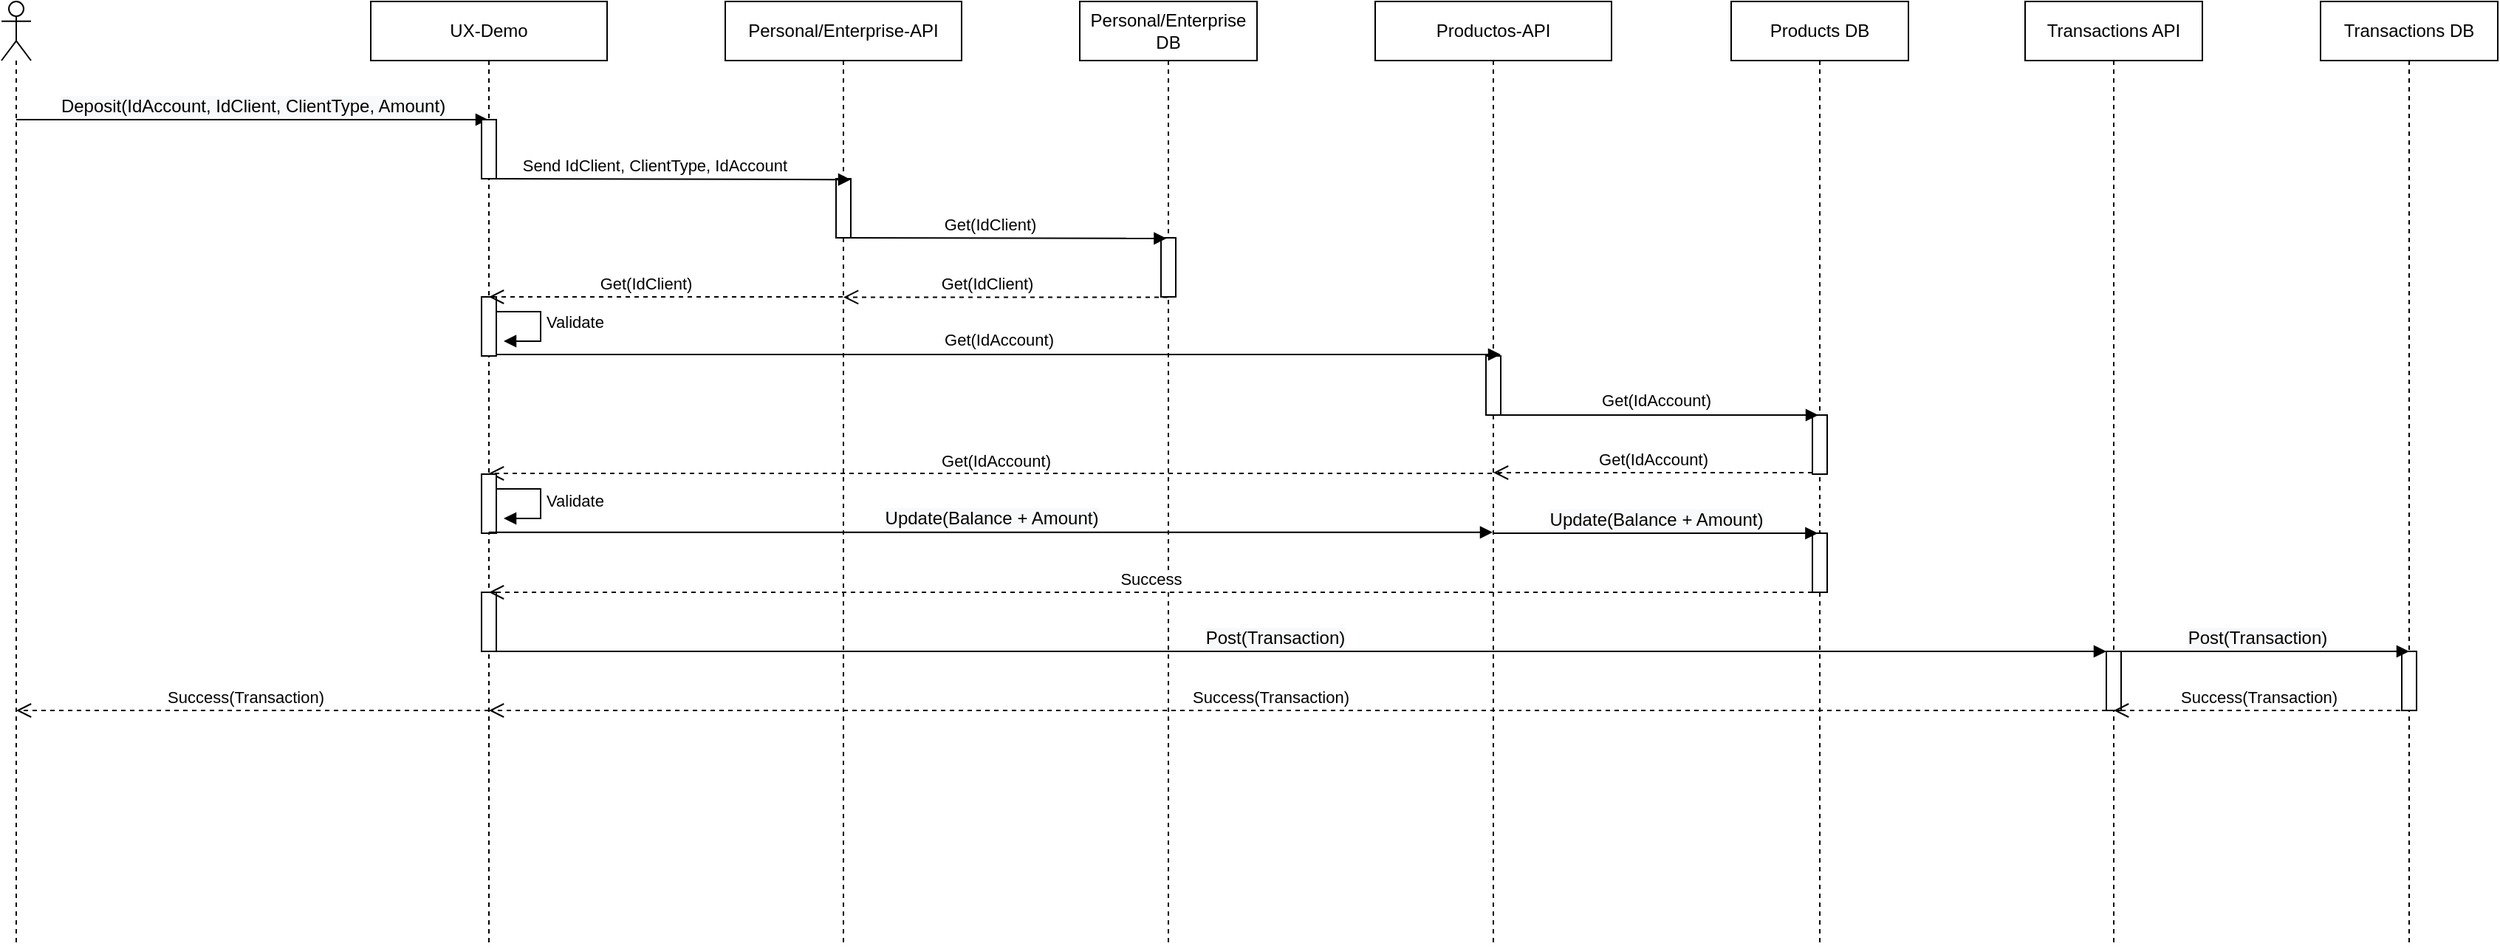 <mxfile version="17.4.6" type="device" pages="4"><diagram id="jADV48lcS5AtwFZ64Nif" name="Deposit/Withdraw"><mxGraphModel dx="1422" dy="1931" grid="1" gridSize="10" guides="1" tooltips="1" connect="1" arrows="1" fold="1" page="1" pageScale="1" pageWidth="827" pageHeight="1169" math="0" shadow="0"><root><mxCell id="0"/><mxCell id="1" parent="0"/><mxCell id="IIU8_re0UQuKT7ylKAtJ-34" value="" style="shape=umlLifeline;participant=umlActor;perimeter=lifelinePerimeter;whiteSpace=wrap;html=1;container=1;collapsible=0;recursiveResize=0;verticalAlign=top;spacingTop=36;outlineConnect=0;" parent="1" vertex="1"><mxGeometry x="70" y="-160" width="20" height="640" as="geometry"/></mxCell><mxCell id="IIU8_re0UQuKT7ylKAtJ-37" value="&lt;span style=&quot;font-size: 12px ; background-color: rgb(248 , 249 , 250)&quot;&gt;Deposit(IdAccount, IdClient, ClientType, Amount)&lt;/span&gt;" style="html=1;verticalAlign=bottom;endArrow=block;rounded=0;" parent="IIU8_re0UQuKT7ylKAtJ-34" target="9d858yUwLZ-7guDZRQ0E-1" edge="1"><mxGeometry width="80" relative="1" as="geometry"><mxPoint x="10" y="80" as="sourcePoint"/><mxPoint x="90" y="80" as="targetPoint"/></mxGeometry></mxCell><mxCell id="IIU8_re0UQuKT7ylKAtJ-35" value="Productos-API" style="shape=umlLifeline;perimeter=lifelinePerimeter;whiteSpace=wrap;html=1;container=1;collapsible=0;recursiveResize=0;outlineConnect=0;" parent="1" vertex="1"><mxGeometry x="1000" y="-160" width="160" height="640" as="geometry"/></mxCell><mxCell id="IIU8_re0UQuKT7ylKAtJ-53" value="" style="html=1;points=[];perimeter=orthogonalPerimeter;" parent="IIU8_re0UQuKT7ylKAtJ-35" vertex="1"><mxGeometry x="75" y="240" width="10" height="40" as="geometry"/></mxCell><mxCell id="vAZZ85qVVisxQhMQbaT1-16" value="&lt;span style=&quot;font-size: 12px ; background-color: rgb(248 , 249 , 250)&quot;&gt;Post(Transaction)&lt;/span&gt;" style="html=1;verticalAlign=bottom;endArrow=block;rounded=0;" parent="IIU8_re0UQuKT7ylKAtJ-35" source="9d858yUwLZ-7guDZRQ0E-1" edge="1"><mxGeometry x="-0.028" width="80" relative="1" as="geometry"><mxPoint x="-604.833" y="440" as="sourcePoint"/><mxPoint x="495" y="440" as="targetPoint"/><Array as="points"/><mxPoint as="offset"/></mxGeometry></mxCell><mxCell id="9nJBXod_4mtX-Anv_mOd-2" value="Get(IdAccount)" style="html=1;verticalAlign=bottom;endArrow=open;dashed=1;endSize=8;rounded=0;" edge="1" parent="IIU8_re0UQuKT7ylKAtJ-35" target="9d858yUwLZ-7guDZRQ0E-1"><mxGeometry relative="1" as="geometry"><mxPoint x="85" y="319.5" as="sourcePoint"/><mxPoint x="-119.003" y="319.5" as="targetPoint"/><Array as="points"><mxPoint x="-78.67" y="319.5"/></Array></mxGeometry></mxCell><mxCell id="IIU8_re0UQuKT7ylKAtJ-39" value="Products DB" style="shape=umlLifeline;perimeter=lifelinePerimeter;whiteSpace=wrap;html=1;container=1;collapsible=0;recursiveResize=0;outlineConnect=0;" parent="1" vertex="1"><mxGeometry x="1241" y="-160" width="120" height="640" as="geometry"/></mxCell><mxCell id="IIU8_re0UQuKT7ylKAtJ-51" value="" style="html=1;points=[];perimeter=orthogonalPerimeter;" parent="IIU8_re0UQuKT7ylKAtJ-39" vertex="1"><mxGeometry x="55" y="360" width="10" height="40" as="geometry"/></mxCell><mxCell id="4cg9U6DfEPm4YKUlo4Ku-3" value="" style="html=1;points=[];perimeter=orthogonalPerimeter;" parent="IIU8_re0UQuKT7ylKAtJ-39" vertex="1"><mxGeometry x="55" y="280" width="10" height="40" as="geometry"/></mxCell><mxCell id="9nJBXod_4mtX-Anv_mOd-1" value="Get(IdAccount)" style="html=1;verticalAlign=bottom;endArrow=open;dashed=1;endSize=8;rounded=0;" edge="1" parent="IIU8_re0UQuKT7ylKAtJ-39" target="IIU8_re0UQuKT7ylKAtJ-35"><mxGeometry relative="1" as="geometry"><mxPoint x="55" y="319" as="sourcePoint"/><mxPoint x="-149.003" y="319" as="targetPoint"/><Array as="points"><mxPoint x="-108.67" y="319"/></Array></mxGeometry></mxCell><mxCell id="9d858yUwLZ-7guDZRQ0E-1" value="UX-Demo" style="shape=umlLifeline;perimeter=lifelinePerimeter;whiteSpace=wrap;html=1;container=1;collapsible=0;recursiveResize=0;outlineConnect=0;" parent="1" vertex="1"><mxGeometry x="320" y="-160" width="160" height="640" as="geometry"/></mxCell><mxCell id="9d858yUwLZ-7guDZRQ0E-2" value="" style="html=1;points=[];perimeter=orthogonalPerimeter;" parent="9d858yUwLZ-7guDZRQ0E-1" vertex="1"><mxGeometry x="75" y="80" width="10" height="40" as="geometry"/></mxCell><mxCell id="9d858yUwLZ-7guDZRQ0E-17" value="" style="html=1;points=[];perimeter=orthogonalPerimeter;" parent="9d858yUwLZ-7guDZRQ0E-1" vertex="1"><mxGeometry x="75" y="320" width="10" height="40" as="geometry"/></mxCell><mxCell id="vAZZ85qVVisxQhMQbaT1-17" value="" style="html=1;points=[];perimeter=orthogonalPerimeter;" parent="9d858yUwLZ-7guDZRQ0E-1" vertex="1"><mxGeometry x="75" y="400" width="10" height="40" as="geometry"/></mxCell><mxCell id="eonPG85xAUm18eVILpPY-1" value="Success(Transaction)" style="html=1;verticalAlign=bottom;endArrow=open;dashed=1;endSize=8;rounded=0;" parent="9d858yUwLZ-7guDZRQ0E-1" edge="1"><mxGeometry x="0.036" relative="1" as="geometry"><mxPoint x="80" y="480" as="sourcePoint"/><mxPoint x="-240" y="480" as="targetPoint"/><Array as="points"><mxPoint x="25.83" y="480"/></Array><mxPoint x="1" as="offset"/></mxGeometry></mxCell><mxCell id="vAZZ85qVVisxQhMQbaT1-13" value="" style="html=1;points=[];perimeter=orthogonalPerimeter;" parent="9d858yUwLZ-7guDZRQ0E-1" vertex="1"><mxGeometry x="75" y="200" width="10" height="40" as="geometry"/></mxCell><mxCell id="9d858yUwLZ-7guDZRQ0E-6" value="Personal/Enterprise-API" style="shape=umlLifeline;perimeter=lifelinePerimeter;whiteSpace=wrap;html=1;container=1;collapsible=0;recursiveResize=0;outlineConnect=0;" parent="1" vertex="1"><mxGeometry x="560" y="-160" width="160" height="640" as="geometry"/></mxCell><mxCell id="9d858yUwLZ-7guDZRQ0E-7" value="" style="html=1;points=[];perimeter=orthogonalPerimeter;" parent="9d858yUwLZ-7guDZRQ0E-6" vertex="1"><mxGeometry x="75" y="120" width="10" height="40" as="geometry"/></mxCell><mxCell id="9d858yUwLZ-7guDZRQ0E-20" value="Transactions API" style="shape=umlLifeline;perimeter=lifelinePerimeter;whiteSpace=wrap;html=1;container=1;collapsible=0;recursiveResize=0;outlineConnect=0;" parent="1" vertex="1"><mxGeometry x="1440" y="-160" width="120" height="640" as="geometry"/></mxCell><mxCell id="9d858yUwLZ-7guDZRQ0E-22" value="" style="html=1;points=[];perimeter=orthogonalPerimeter;" parent="9d858yUwLZ-7guDZRQ0E-20" vertex="1"><mxGeometry x="55" y="440" width="10" height="40" as="geometry"/></mxCell><mxCell id="9d858yUwLZ-7guDZRQ0E-15" value="&lt;span style=&quot;font-size: 12px ; background-color: rgb(248 , 249 , 250)&quot;&gt;Update(Balance + Amount)&lt;/span&gt;" style="html=1;verticalAlign=bottom;endArrow=block;rounded=0;exitX=0.48;exitY=0.985;exitDx=0;exitDy=0;exitPerimeter=0;" parent="1" source="9d858yUwLZ-7guDZRQ0E-17" target="IIU8_re0UQuKT7ylKAtJ-35" edge="1"><mxGeometry width="80" relative="1" as="geometry"><mxPoint x="319.667" y="239.58" as="sourcePoint"/><mxPoint x="1329.5" y="239.58" as="targetPoint"/><Array as="points"/></mxGeometry></mxCell><mxCell id="vAZZ85qVVisxQhMQbaT1-3" value="Personal/Enterprise DB" style="shape=umlLifeline;perimeter=lifelinePerimeter;whiteSpace=wrap;html=1;container=1;collapsible=0;recursiveResize=0;outlineConnect=0;" parent="1" vertex="1"><mxGeometry x="800" y="-160" width="120" height="640" as="geometry"/></mxCell><mxCell id="vAZZ85qVVisxQhMQbaT1-4" value="" style="html=1;points=[];perimeter=orthogonalPerimeter;" parent="vAZZ85qVVisxQhMQbaT1-3" vertex="1"><mxGeometry x="55" y="160" width="10" height="40" as="geometry"/></mxCell><mxCell id="4sVQce7kC_EzqOmwnPPT-2" value="Get(IdAccount)" style="html=1;verticalAlign=bottom;endArrow=block;rounded=0;" edge="1" parent="vAZZ85qVVisxQhMQbaT1-3" source="vAZZ85qVVisxQhMQbaT1-13"><mxGeometry x="-0.002" y="1" width="80" relative="1" as="geometry"><mxPoint x="-372.5" y="239" as="sourcePoint"/><mxPoint x="285" y="239" as="targetPoint"/><Array as="points"/><mxPoint as="offset"/></mxGeometry></mxCell><mxCell id="vAZZ85qVVisxQhMQbaT1-14" value="Success" style="html=1;verticalAlign=bottom;endArrow=open;dashed=1;endSize=8;rounded=0;" parent="1" edge="1"><mxGeometry relative="1" as="geometry"><mxPoint x="1296" y="240" as="sourcePoint"/><mxPoint x="399.997" y="240" as="targetPoint"/><Array as="points"><mxPoint x="440.33" y="240"/></Array></mxGeometry></mxCell><mxCell id="vAZZ85qVVisxQhMQbaT1-18" value="Success(Transaction)" style="html=1;verticalAlign=bottom;endArrow=open;dashed=1;endSize=8;rounded=0;" parent="1" edge="1"><mxGeometry x="0.036" relative="1" as="geometry"><mxPoint x="1495" y="320" as="sourcePoint"/><mxPoint x="400" y="320" as="targetPoint"/><Array as="points"><mxPoint x="665.83" y="320"/></Array><mxPoint x="1" as="offset"/></mxGeometry></mxCell><mxCell id="a2hvHShXW5RdH-AkrtPp-1" value="Send IdClient, ClientType, IdAccount" style="html=1;verticalAlign=bottom;endArrow=block;rounded=0;exitX=0.48;exitY=0.985;exitDx=0;exitDy=0;exitPerimeter=0;" edge="1" parent="1"><mxGeometry x="-0.089" width="80" relative="1" as="geometry"><mxPoint x="400.08" y="-40" as="sourcePoint"/><mxPoint x="645" y="-39.41" as="targetPoint"/><Array as="points"/><mxPoint as="offset"/></mxGeometry></mxCell><mxCell id="Y7z4PqtR5BfqYE-Td6G8-1" value="Get(IdClient)" style="html=1;verticalAlign=bottom;endArrow=block;rounded=0;entryX=0.371;entryY=0.01;entryDx=0;entryDy=0;entryPerimeter=0;" edge="1" parent="1"><mxGeometry x="-0.089" width="80" relative="1" as="geometry"><mxPoint x="640" as="sourcePoint"/><mxPoint x="858.71" y="0.4" as="targetPoint"/><Array as="points"/><mxPoint as="offset"/></mxGeometry></mxCell><mxCell id="T1A7ZpnwZnRe5mrg2gUU-1" value="Get(IdClient)" style="html=1;verticalAlign=bottom;endArrow=open;dashed=1;endSize=8;rounded=0;entryX=0.487;entryY=0.006;entryDx=0;entryDy=0;entryPerimeter=0;" edge="1" parent="1"><mxGeometry x="0.116" relative="1" as="geometry"><mxPoint x="859.5" y="40.24" as="sourcePoint"/><mxPoint x="640" y="40.24" as="targetPoint"/><Array as="points"/><mxPoint as="offset"/></mxGeometry></mxCell><mxCell id="buDNHnaqwGyX7NbZ87YV-1" value="Get(IdClient)" style="html=1;verticalAlign=bottom;endArrow=open;dashed=1;endSize=8;rounded=0;" edge="1" parent="1" target="9d858yUwLZ-7guDZRQ0E-1"><mxGeometry x="0.116" relative="1" as="geometry"><mxPoint x="639.5" y="40.0" as="sourcePoint"/><mxPoint x="420" y="40.0" as="targetPoint"/><Array as="points"/><mxPoint as="offset"/></mxGeometry></mxCell><mxCell id="0Ud5PLkPAC7PQp-pkNau-1" value="Validate" style="edgeStyle=orthogonalEdgeStyle;html=1;align=left;spacingLeft=2;endArrow=block;rounded=0;entryX=1;entryY=0;" edge="1" parent="1"><mxGeometry relative="1" as="geometry"><mxPoint x="405" y="49.99" as="sourcePoint"/><Array as="points"><mxPoint x="435" y="49.99"/></Array><mxPoint x="410" y="69.99" as="targetPoint"/></mxGeometry></mxCell><mxCell id="e6jXQqtsurowtqlPT-1J-1" value="Validate" style="edgeStyle=orthogonalEdgeStyle;html=1;align=left;spacingLeft=2;endArrow=block;rounded=0;entryX=1;entryY=0;" edge="1" parent="1"><mxGeometry relative="1" as="geometry"><mxPoint x="405" y="170" as="sourcePoint"/><Array as="points"><mxPoint x="435" y="170"/></Array><mxPoint x="410" y="190" as="targetPoint"/></mxGeometry></mxCell><mxCell id="xAxZijgNZGj1Inj2-F-f-1" value="Get(IdAccount)" style="html=1;verticalAlign=bottom;endArrow=block;rounded=0;entryX=0.4;entryY=0;entryDx=0;entryDy=0;entryPerimeter=0;" edge="1" parent="1" target="4cg9U6DfEPm4YKUlo4Ku-3"><mxGeometry x="-0.002" y="1" width="80" relative="1" as="geometry"><mxPoint x="1080" y="120" as="sourcePoint"/><mxPoint x="1277.5" y="120" as="targetPoint"/><Array as="points"/><mxPoint as="offset"/></mxGeometry></mxCell><mxCell id="f0zh2lgTfC0ZWi1s64RW-1" value="&lt;span style=&quot;font-size: 12px ; background-color: rgb(248 , 249 , 250)&quot;&gt;Update(Balance + Amount)&lt;/span&gt;" style="html=1;verticalAlign=bottom;endArrow=block;rounded=0;" edge="1" parent="1" source="IIU8_re0UQuKT7ylKAtJ-35"><mxGeometry width="80" relative="1" as="geometry"><mxPoint x="620" y="200.0" as="sourcePoint"/><mxPoint x="1299.7" y="200.0" as="targetPoint"/><Array as="points"/></mxGeometry></mxCell><mxCell id="f0zh2lgTfC0ZWi1s64RW-2" value="Transactions DB" style="shape=umlLifeline;perimeter=lifelinePerimeter;whiteSpace=wrap;html=1;container=1;collapsible=0;recursiveResize=0;outlineConnect=0;" vertex="1" parent="1"><mxGeometry x="1640" y="-160" width="120" height="640" as="geometry"/></mxCell><mxCell id="f0zh2lgTfC0ZWi1s64RW-3" value="" style="html=1;points=[];perimeter=orthogonalPerimeter;" vertex="1" parent="f0zh2lgTfC0ZWi1s64RW-2"><mxGeometry x="55" y="440" width="10" height="40" as="geometry"/></mxCell><mxCell id="IgqksZCqb0ZPx3V7SFOK-2" value="&lt;span style=&quot;font-size: 12px ; background-color: rgb(248 , 249 , 250)&quot;&gt;Post(Transaction)&lt;/span&gt;" style="html=1;verticalAlign=bottom;endArrow=block;rounded=0;" edge="1" parent="f0zh2lgTfC0ZWi1s64RW-2"><mxGeometry x="-0.028" width="80" relative="1" as="geometry"><mxPoint x="-140" y="440" as="sourcePoint"/><mxPoint x="60" y="440" as="targetPoint"/><Array as="points"/><mxPoint as="offset"/></mxGeometry></mxCell><mxCell id="fDUN3OyTj16AD68bPwHC-2" value="Success(Transaction)" style="html=1;verticalAlign=bottom;endArrow=open;dashed=1;endSize=8;rounded=0;" edge="1" parent="1"><mxGeometry x="0.036" relative="1" as="geometry"><mxPoint x="1700" y="320" as="sourcePoint"/><mxPoint x="1500" y="320" as="targetPoint"/><Array as="points"/><mxPoint x="1" as="offset"/></mxGeometry></mxCell></root></mxGraphModel></diagram><diagram name="GetBalance" id="G6SlGGRS68coG6xgXlMm"><mxGraphModel dx="1422" dy="1931" grid="1" gridSize="10" guides="1" tooltips="1" connect="1" arrows="1" fold="1" page="1" pageScale="1" pageWidth="827" pageHeight="1169" math="0" shadow="0"><root><mxCell id="uaXPh4JChUrp_nSww9j1-0"/><mxCell id="uaXPh4JChUrp_nSww9j1-1" parent="uaXPh4JChUrp_nSww9j1-0"/><mxCell id="uaXPh4JChUrp_nSww9j1-2" value="" style="shape=umlLifeline;participant=umlActor;perimeter=lifelinePerimeter;whiteSpace=wrap;html=1;container=1;collapsible=0;recursiveResize=0;verticalAlign=top;spacingTop=36;outlineConnect=0;" parent="uaXPh4JChUrp_nSww9j1-1" vertex="1"><mxGeometry x="70" y="-160" width="20" height="640" as="geometry"/></mxCell><mxCell id="uaXPh4JChUrp_nSww9j1-3" value="&lt;span style=&quot;font-size: 12px ; background-color: rgb(248 , 249 , 250)&quot;&gt;GetBalance(IdAccount, IdClient, ClientType)&lt;/span&gt;" style="html=1;verticalAlign=bottom;endArrow=block;rounded=0;" parent="uaXPh4JChUrp_nSww9j1-2" target="uaXPh4JChUrp_nSww9j1-10" edge="1"><mxGeometry width="80" relative="1" as="geometry"><mxPoint x="10" y="80" as="sourcePoint"/><mxPoint x="90" y="80" as="targetPoint"/></mxGeometry></mxCell><mxCell id="uaXPh4JChUrp_nSww9j1-4" value="Productos-API" style="shape=umlLifeline;perimeter=lifelinePerimeter;whiteSpace=wrap;html=1;container=1;collapsible=0;recursiveResize=0;outlineConnect=0;" parent="uaXPh4JChUrp_nSww9j1-1" vertex="1"><mxGeometry x="1000" y="-160" width="120" height="640" as="geometry"/></mxCell><mxCell id="uaXPh4JChUrp_nSww9j1-5" value="" style="html=1;points=[];perimeter=orthogonalPerimeter;" parent="uaXPh4JChUrp_nSww9j1-4" vertex="1"><mxGeometry x="55" y="240" width="10" height="40" as="geometry"/></mxCell><mxCell id="OMGD9YtOFARXd74B46sv-0" value="Get(IdAccount)" style="html=1;verticalAlign=bottom;endArrow=block;rounded=0;" edge="1" parent="uaXPh4JChUrp_nSww9j1-4"><mxGeometry x="-0.002" y="1" width="80" relative="1" as="geometry"><mxPoint x="65" y="280" as="sourcePoint"/><mxPoint x="262.5" y="280" as="targetPoint"/><Array as="points"/><mxPoint as="offset"/></mxGeometry></mxCell><mxCell id="uaXPh4JChUrp_nSww9j1-7" value="Productos DB" style="shape=umlLifeline;perimeter=lifelinePerimeter;whiteSpace=wrap;html=1;container=1;collapsible=0;recursiveResize=0;outlineConnect=0;" parent="uaXPh4JChUrp_nSww9j1-1" vertex="1"><mxGeometry x="1200" y="-160" width="120" height="640" as="geometry"/></mxCell><mxCell id="uaXPh4JChUrp_nSww9j1-9" value="" style="html=1;points=[];perimeter=orthogonalPerimeter;" parent="uaXPh4JChUrp_nSww9j1-7" vertex="1"><mxGeometry x="55" y="280" width="10" height="40" as="geometry"/></mxCell><mxCell id="uaXPh4JChUrp_nSww9j1-10" value="UX-Demo" style="shape=umlLifeline;perimeter=lifelinePerimeter;whiteSpace=wrap;html=1;container=1;collapsible=0;recursiveResize=0;outlineConnect=0;" parent="uaXPh4JChUrp_nSww9j1-1" vertex="1"><mxGeometry x="320" y="-160" width="160" height="640" as="geometry"/></mxCell><mxCell id="uaXPh4JChUrp_nSww9j1-11" value="" style="html=1;points=[];perimeter=orthogonalPerimeter;" parent="uaXPh4JChUrp_nSww9j1-10" vertex="1"><mxGeometry x="75" y="80" width="10" height="40" as="geometry"/></mxCell><mxCell id="uaXPh4JChUrp_nSww9j1-12" value="" style="html=1;points=[];perimeter=orthogonalPerimeter;" parent="uaXPh4JChUrp_nSww9j1-10" vertex="1"><mxGeometry x="75" y="320" width="10" height="40" as="geometry"/></mxCell><mxCell id="uaXPh4JChUrp_nSww9j1-18" value="" style="html=1;points=[];perimeter=orthogonalPerimeter;" parent="uaXPh4JChUrp_nSww9j1-10" vertex="1"><mxGeometry x="75" y="200" width="10" height="40" as="geometry"/></mxCell><mxCell id="uaXPh4JChUrp_nSww9j1-14" value="Personal/Enterprise-API" style="shape=umlLifeline;perimeter=lifelinePerimeter;whiteSpace=wrap;html=1;container=1;collapsible=0;recursiveResize=0;outlineConnect=0;" parent="uaXPh4JChUrp_nSww9j1-1" vertex="1"><mxGeometry x="560" y="-160" width="160" height="640" as="geometry"/></mxCell><mxCell id="uaXPh4JChUrp_nSww9j1-15" value="" style="html=1;points=[];perimeter=orthogonalPerimeter;" parent="uaXPh4JChUrp_nSww9j1-14" vertex="1"><mxGeometry x="75" y="120" width="10" height="40" as="geometry"/></mxCell><mxCell id="kYxBOVd8Ekay2HXLNTJ7-0" value="Send IdClient, ClientType, IdAccount" style="html=1;verticalAlign=bottom;endArrow=block;rounded=0;exitX=0.48;exitY=0.985;exitDx=0;exitDy=0;exitPerimeter=0;" edge="1" parent="uaXPh4JChUrp_nSww9j1-14"><mxGeometry x="-0.089" width="80" relative="1" as="geometry"><mxPoint x="-159.92" y="120" as="sourcePoint"/><mxPoint x="85" y="120.59" as="targetPoint"/><Array as="points"/><mxPoint as="offset"/></mxGeometry></mxCell><mxCell id="uaXPh4JChUrp_nSww9j1-22" value="Personal/Enterprise DB" style="shape=umlLifeline;perimeter=lifelinePerimeter;whiteSpace=wrap;html=1;container=1;collapsible=0;recursiveResize=0;outlineConnect=0;" parent="uaXPh4JChUrp_nSww9j1-1" vertex="1"><mxGeometry x="800" y="-160" width="120" height="640" as="geometry"/></mxCell><mxCell id="uaXPh4JChUrp_nSww9j1-23" value="" style="html=1;points=[];perimeter=orthogonalPerimeter;" parent="uaXPh4JChUrp_nSww9j1-22" vertex="1"><mxGeometry x="55" y="160" width="10" height="40" as="geometry"/></mxCell><mxCell id="y_INV7ZvqeWjlClT371v-0" value="Get(IdClient)" style="html=1;verticalAlign=bottom;endArrow=block;rounded=0;entryX=0.371;entryY=0.01;entryDx=0;entryDy=0;entryPerimeter=0;" edge="1" parent="uaXPh4JChUrp_nSww9j1-1"><mxGeometry x="-0.089" width="80" relative="1" as="geometry"><mxPoint x="640" as="sourcePoint"/><mxPoint x="858.71" y="0.4" as="targetPoint"/><Array as="points"/><mxPoint as="offset"/></mxGeometry></mxCell><mxCell id="TGJjAt4NXNIHs4-hHXVf-0" value="Get(IdClient)" style="html=1;verticalAlign=bottom;endArrow=open;dashed=1;endSize=8;rounded=0;entryX=0.487;entryY=0.006;entryDx=0;entryDy=0;entryPerimeter=0;" edge="1" parent="uaXPh4JChUrp_nSww9j1-1"><mxGeometry x="0.116" relative="1" as="geometry"><mxPoint x="859.5" y="40.24" as="sourcePoint"/><mxPoint x="640" y="40.24" as="targetPoint"/><Array as="points"/><mxPoint as="offset"/></mxGeometry></mxCell><mxCell id="TGJjAt4NXNIHs4-hHXVf-1" value="Get(IdClient)" style="html=1;verticalAlign=bottom;endArrow=open;dashed=1;endSize=8;rounded=0;entryX=1;entryY=0;entryDx=0;entryDy=0;entryPerimeter=0;" edge="1" parent="uaXPh4JChUrp_nSww9j1-1" target="uaXPh4JChUrp_nSww9j1-18"><mxGeometry x="0.116" relative="1" as="geometry"><mxPoint x="639.5" y="40.0" as="sourcePoint"/><mxPoint x="420" y="40.0" as="targetPoint"/><Array as="points"/><mxPoint as="offset"/></mxGeometry></mxCell><mxCell id="_WxDymAR_BGgMMwu7qBY-0" value="Validate" style="edgeStyle=orthogonalEdgeStyle;html=1;align=left;spacingLeft=2;endArrow=block;rounded=0;entryX=1;entryY=0;" edge="1" parent="uaXPh4JChUrp_nSww9j1-1"><mxGeometry relative="1" as="geometry"><mxPoint x="405" y="49.99" as="sourcePoint"/><Array as="points"><mxPoint x="435" y="49.99"/></Array><mxPoint x="410" y="69.99" as="targetPoint"/></mxGeometry></mxCell><mxCell id="1QvuD054xVftJeh65y4Z-0" value="Validate" style="edgeStyle=orthogonalEdgeStyle;html=1;align=left;spacingLeft=2;endArrow=block;rounded=0;entryX=1;entryY=0;" edge="1" parent="uaXPh4JChUrp_nSww9j1-1"><mxGeometry relative="1" as="geometry"><mxPoint x="405" y="170" as="sourcePoint"/><Array as="points"><mxPoint x="435" y="170"/></Array><mxPoint x="410" y="190" as="targetPoint"/></mxGeometry></mxCell><mxCell id="ACUIMEUaU-nMd-GvEcR8-0" value="Get(IdAccount)" style="html=1;verticalAlign=bottom;endArrow=block;rounded=0;exitX=0.7;exitY=1.025;exitDx=0;exitDy=0;exitPerimeter=0;" edge="1" parent="uaXPh4JChUrp_nSww9j1-1" target="uaXPh4JChUrp_nSww9j1-4"><mxGeometry x="-0.002" y="1" width="80" relative="1" as="geometry"><mxPoint x="402" y="81" as="sourcePoint"/><mxPoint x="1059.5" y="81" as="targetPoint"/><Array as="points"/><mxPoint as="offset"/></mxGeometry></mxCell><mxCell id="yzv4tLnjfXWfiYGEPY-y-0" value="Get(IdAccount)" style="html=1;verticalAlign=bottom;endArrow=open;dashed=1;endSize=8;rounded=0;" edge="1" parent="uaXPh4JChUrp_nSww9j1-1"><mxGeometry relative="1" as="geometry"><mxPoint x="1259" y="159" as="sourcePoint"/><mxPoint x="1054.997" y="159" as="targetPoint"/><Array as="points"><mxPoint x="1095.33" y="159"/></Array></mxGeometry></mxCell><mxCell id="yzv4tLnjfXWfiYGEPY-y-1" value="Get(IdAccount)" style="html=1;verticalAlign=bottom;endArrow=open;dashed=1;endSize=8;rounded=0;" edge="1" parent="uaXPh4JChUrp_nSww9j1-1" target="uaXPh4JChUrp_nSww9j1-10"><mxGeometry relative="1" as="geometry"><mxPoint x="1054" y="159.5" as="sourcePoint"/><mxPoint x="849.997" y="159.5" as="targetPoint"/><Array as="points"><mxPoint x="890.33" y="159.5"/></Array></mxGeometry></mxCell><mxCell id="YgI6fxs0zIssFpW5FEmM-0" value="Succes(Balance, Currency)" style="html=1;verticalAlign=bottom;endArrow=open;dashed=1;endSize=8;rounded=0;" edge="1" parent="uaXPh4JChUrp_nSww9j1-1"><mxGeometry relative="1" as="geometry"><mxPoint x="399.5" y="200" as="sourcePoint"/><mxPoint x="79.997" y="200" as="targetPoint"/><Array as="points"><mxPoint x="120.33" y="200"/></Array></mxGeometry></mxCell></root></mxGraphModel></diagram><diagram name="GetTransactions" id="d_-S3kRvd851tcXhIfFn"><mxGraphModel dx="1673" dy="2065" grid="1" gridSize="10" guides="1" tooltips="1" connect="1" arrows="1" fold="1" page="1" pageScale="1" pageWidth="827" pageHeight="1169" math="0" shadow="0"><root><mxCell id="nJMlK9vn6WQ-fzw8kY38-0"/><mxCell id="nJMlK9vn6WQ-fzw8kY38-1" parent="nJMlK9vn6WQ-fzw8kY38-0"/><mxCell id="nJMlK9vn6WQ-fzw8kY38-2" value="" style="shape=umlLifeline;participant=umlActor;perimeter=lifelinePerimeter;whiteSpace=wrap;html=1;container=1;collapsible=0;recursiveResize=0;verticalAlign=top;spacingTop=36;outlineConnect=0;" parent="nJMlK9vn6WQ-fzw8kY38-1" vertex="1"><mxGeometry x="70" y="-160" width="20" height="640" as="geometry"/></mxCell><mxCell id="nJMlK9vn6WQ-fzw8kY38-3" value="&lt;span style=&quot;font-size: 12px ; background-color: rgb(248 , 249 , 250)&quot;&gt;GetTransactions(IdAccount, IdClient, ClientType)&lt;/span&gt;" style="html=1;verticalAlign=bottom;endArrow=block;rounded=0;" parent="nJMlK9vn6WQ-fzw8kY38-2" target="nJMlK9vn6WQ-fzw8kY38-10" edge="1"><mxGeometry width="80" relative="1" as="geometry"><mxPoint x="10" y="80" as="sourcePoint"/><mxPoint x="90" y="80" as="targetPoint"/></mxGeometry></mxCell><mxCell id="nJMlK9vn6WQ-fzw8kY38-4" value="Productos-API" style="shape=umlLifeline;perimeter=lifelinePerimeter;whiteSpace=wrap;html=1;container=1;collapsible=0;recursiveResize=0;outlineConnect=0;" parent="nJMlK9vn6WQ-fzw8kY38-1" vertex="1"><mxGeometry x="1000" y="-160" width="120" height="640" as="geometry"/></mxCell><mxCell id="nJMlK9vn6WQ-fzw8kY38-5" value="" style="html=1;points=[];perimeter=orthogonalPerimeter;" parent="nJMlK9vn6WQ-fzw8kY38-4" vertex="1"><mxGeometry x="55" y="240" width="10" height="40" as="geometry"/></mxCell><mxCell id="aFsDVNTe65ygUBTWRRxT-16" value="Get(IdAccount)" style="html=1;verticalAlign=bottom;endArrow=open;dashed=1;endSize=8;rounded=0;" parent="nJMlK9vn6WQ-fzw8kY38-4" edge="1"><mxGeometry relative="1" as="geometry"><mxPoint x="259" y="319" as="sourcePoint"/><mxPoint x="54.997" y="319" as="targetPoint"/><Array as="points"><mxPoint x="95.33" y="319"/></Array></mxGeometry></mxCell><mxCell id="nJMlK9vn6WQ-fzw8kY38-7" value="Transactions API" style="shape=umlLifeline;perimeter=lifelinePerimeter;whiteSpace=wrap;html=1;container=1;collapsible=0;recursiveResize=0;outlineConnect=0;" parent="nJMlK9vn6WQ-fzw8kY38-1" vertex="1"><mxGeometry x="1400" y="-160" width="120" height="640" as="geometry"/></mxCell><mxCell id="nJMlK9vn6WQ-fzw8kY38-8" value="" style="html=1;points=[];perimeter=orthogonalPerimeter;" parent="nJMlK9vn6WQ-fzw8kY38-7" vertex="1"><mxGeometry x="55" y="360" width="10" height="40" as="geometry"/></mxCell><mxCell id="nJMlK9vn6WQ-fzw8kY38-10" value="UX-Demo" style="shape=umlLifeline;perimeter=lifelinePerimeter;whiteSpace=wrap;html=1;container=1;collapsible=0;recursiveResize=0;outlineConnect=0;" parent="nJMlK9vn6WQ-fzw8kY38-1" vertex="1"><mxGeometry x="320" y="-160" width="160" height="640" as="geometry"/></mxCell><mxCell id="nJMlK9vn6WQ-fzw8kY38-11" value="" style="html=1;points=[];perimeter=orthogonalPerimeter;" parent="nJMlK9vn6WQ-fzw8kY38-10" vertex="1"><mxGeometry x="75" y="80" width="10" height="40" as="geometry"/></mxCell><mxCell id="nJMlK9vn6WQ-fzw8kY38-12" value="" style="html=1;points=[];perimeter=orthogonalPerimeter;" parent="nJMlK9vn6WQ-fzw8kY38-10" vertex="1"><mxGeometry x="75" y="320" width="10" height="40" as="geometry"/></mxCell><mxCell id="nJMlK9vn6WQ-fzw8kY38-18" value="" style="html=1;points=[];perimeter=orthogonalPerimeter;" parent="nJMlK9vn6WQ-fzw8kY38-10" vertex="1"><mxGeometry x="75" y="200" width="10" height="40" as="geometry"/></mxCell><mxCell id="aFsDVNTe65ygUBTWRRxT-7" value="Validate" style="edgeStyle=orthogonalEdgeStyle;html=1;align=left;spacingLeft=2;endArrow=block;rounded=0;entryX=1;entryY=0;" parent="nJMlK9vn6WQ-fzw8kY38-10" edge="1"><mxGeometry relative="1" as="geometry"><mxPoint x="85" y="209.99" as="sourcePoint"/><Array as="points"><mxPoint x="115" y="209.99"/></Array><mxPoint x="90" y="229.99" as="targetPoint"/></mxGeometry></mxCell><mxCell id="aFsDVNTe65ygUBTWRRxT-12" value="Get(IdClient)" style="html=1;verticalAlign=bottom;endArrow=open;dashed=1;endSize=8;rounded=0;" parent="nJMlK9vn6WQ-fzw8kY38-10" target="nJMlK9vn6WQ-fzw8kY38-10" edge="1"><mxGeometry x="0.116" relative="1" as="geometry"><mxPoint x="319.5" y="200.0" as="sourcePoint"/><mxPoint x="100" y="200.0" as="targetPoint"/><Array as="points"/><mxPoint as="offset"/></mxGeometry></mxCell><mxCell id="aFsDVNTe65ygUBTWRRxT-18" value="Validate" style="edgeStyle=orthogonalEdgeStyle;html=1;align=left;spacingLeft=2;endArrow=block;rounded=0;entryX=1;entryY=0;" parent="nJMlK9vn6WQ-fzw8kY38-10" edge="1"><mxGeometry relative="1" as="geometry"><mxPoint x="85" y="330.0" as="sourcePoint"/><Array as="points"><mxPoint x="115" y="330"/></Array><mxPoint x="90" y="350.0" as="targetPoint"/></mxGeometry></mxCell><mxCell id="nJMlK9vn6WQ-fzw8kY38-14" value="Personal/Enterprise-API" style="shape=umlLifeline;perimeter=lifelinePerimeter;whiteSpace=wrap;html=1;container=1;collapsible=0;recursiveResize=0;outlineConnect=0;" parent="nJMlK9vn6WQ-fzw8kY38-1" vertex="1"><mxGeometry x="560" y="-160" width="160" height="640" as="geometry"/></mxCell><mxCell id="nJMlK9vn6WQ-fzw8kY38-15" value="" style="html=1;points=[];perimeter=orthogonalPerimeter;" parent="nJMlK9vn6WQ-fzw8kY38-14" vertex="1"><mxGeometry x="75" y="120" width="10" height="40" as="geometry"/></mxCell><mxCell id="aFsDVNTe65ygUBTWRRxT-1" value="Send IdClient, ClientType, IdAccount" style="html=1;verticalAlign=bottom;endArrow=block;rounded=0;exitX=0.48;exitY=0.985;exitDx=0;exitDy=0;exitPerimeter=0;" parent="nJMlK9vn6WQ-fzw8kY38-14" edge="1"><mxGeometry x="-0.089" width="80" relative="1" as="geometry"><mxPoint x="-159.92" y="120.0" as="sourcePoint"/><mxPoint x="85" y="120.59" as="targetPoint"/><Array as="points"/><mxPoint as="offset"/></mxGeometry></mxCell><mxCell id="nJMlK9vn6WQ-fzw8kY38-20" value="Personal/Enterprise DB" style="shape=umlLifeline;perimeter=lifelinePerimeter;whiteSpace=wrap;html=1;container=1;collapsible=0;recursiveResize=0;outlineConnect=0;" parent="nJMlK9vn6WQ-fzw8kY38-1" vertex="1"><mxGeometry x="800" y="-160" width="120" height="640" as="geometry"/></mxCell><mxCell id="nJMlK9vn6WQ-fzw8kY38-21" value="" style="html=1;points=[];perimeter=orthogonalPerimeter;" parent="nJMlK9vn6WQ-fzw8kY38-20" vertex="1"><mxGeometry x="55" y="160" width="10" height="40" as="geometry"/></mxCell><mxCell id="nJMlK9vn6WQ-fzw8kY38-23" value="Get(IdClient)" style="html=1;verticalAlign=bottom;endArrow=open;dashed=1;endSize=8;rounded=0;entryX=0.487;entryY=0.006;entryDx=0;entryDy=0;entryPerimeter=0;" parent="nJMlK9vn6WQ-fzw8kY38-1" source="nJMlK9vn6WQ-fzw8kY38-20" edge="1"><mxGeometry x="0.116" relative="1" as="geometry"><mxPoint x="990" y="40" as="sourcePoint"/><mxPoint x="640" y="40.24" as="targetPoint"/><Array as="points"/><mxPoint as="offset"/></mxGeometry></mxCell><mxCell id="OfMmE5gqkrthMFmW2S2e-0" value="Transactions DB" style="shape=umlLifeline;perimeter=lifelinePerimeter;whiteSpace=wrap;html=1;container=1;collapsible=0;recursiveResize=0;outlineConnect=0;" parent="nJMlK9vn6WQ-fzw8kY38-1" vertex="1"><mxGeometry x="1600" y="-160" width="120" height="640" as="geometry"/></mxCell><mxCell id="OfMmE5gqkrthMFmW2S2e-1" value="" style="html=1;points=[];perimeter=orthogonalPerimeter;" parent="OfMmE5gqkrthMFmW2S2e-0" vertex="1"><mxGeometry x="55" y="400" width="10" height="40" as="geometry"/></mxCell><mxCell id="aFsDVNTe65ygUBTWRRxT-2" value="Get(IdClient)" style="html=1;verticalAlign=bottom;endArrow=block;rounded=0;entryX=0.371;entryY=0.01;entryDx=0;entryDy=0;entryPerimeter=0;" parent="nJMlK9vn6WQ-fzw8kY38-1" target="nJMlK9vn6WQ-fzw8kY38-21" edge="1"><mxGeometry x="-0.089" width="80" relative="1" as="geometry"><mxPoint x="640" as="sourcePoint"/><mxPoint x="854.92" y="0.59" as="targetPoint"/><Array as="points"/><mxPoint as="offset"/></mxGeometry></mxCell><mxCell id="aFsDVNTe65ygUBTWRRxT-9" value="Get(IdAccount)" style="html=1;verticalAlign=bottom;endArrow=block;rounded=0;exitX=0.7;exitY=1.025;exitDx=0;exitDy=0;exitPerimeter=0;" parent="nJMlK9vn6WQ-fzw8kY38-1" source="nJMlK9vn6WQ-fzw8kY38-18" target="nJMlK9vn6WQ-fzw8kY38-4" edge="1"><mxGeometry x="-0.002" y="1" width="80" relative="1" as="geometry"><mxPoint x="640" y="80" as="sourcePoint"/><mxPoint x="858.71" y="80.4" as="targetPoint"/><Array as="points"/><mxPoint as="offset"/></mxGeometry></mxCell><mxCell id="aFsDVNTe65ygUBTWRRxT-10" value="Productos DB" style="shape=umlLifeline;perimeter=lifelinePerimeter;whiteSpace=wrap;html=1;container=1;collapsible=0;recursiveResize=0;outlineConnect=0;size=40;" parent="nJMlK9vn6WQ-fzw8kY38-1" vertex="1"><mxGeometry x="1200" y="-160" width="119" height="640" as="geometry"/></mxCell><mxCell id="aFsDVNTe65ygUBTWRRxT-11" value="" style="html=1;points=[];perimeter=orthogonalPerimeter;" parent="aFsDVNTe65ygUBTWRRxT-10" vertex="1"><mxGeometry x="54.5" y="280" width="10" height="40" as="geometry"/></mxCell><mxCell id="aFsDVNTe65ygUBTWRRxT-13" value="Get(IdAccount)" style="html=1;verticalAlign=bottom;endArrow=block;rounded=0;" parent="nJMlK9vn6WQ-fzw8kY38-1" edge="1"><mxGeometry x="-0.002" y="1" width="80" relative="1" as="geometry"><mxPoint x="1060" y="120" as="sourcePoint"/><mxPoint x="1257.5" y="120" as="targetPoint"/><Array as="points"/><mxPoint as="offset"/></mxGeometry></mxCell><mxCell id="aFsDVNTe65ygUBTWRRxT-15" value="&lt;span style=&quot;font-size: 12px ; background-color: rgb(248 , 249 , 250)&quot;&gt;Get(Transactions)&lt;/span&gt;" style="html=1;verticalAlign=bottom;endArrow=block;rounded=0;exitX=0.48;exitY=0.985;exitDx=0;exitDy=0;exitPerimeter=0;entryX=0.472;entryY=-0.001;entryDx=0;entryDy=0;entryPerimeter=0;" parent="nJMlK9vn6WQ-fzw8kY38-1" edge="1"><mxGeometry x="-0.018" width="80" relative="1" as="geometry"><mxPoint x="399.8" y="200.0" as="sourcePoint"/><mxPoint x="1459.72" y="200.56" as="targetPoint"/><Array as="points"/><mxPoint as="offset"/></mxGeometry></mxCell><mxCell id="aFsDVNTe65ygUBTWRRxT-17" value="Get(IdAccount)" style="html=1;verticalAlign=bottom;endArrow=open;dashed=1;endSize=8;rounded=0;" parent="nJMlK9vn6WQ-fzw8kY38-1" target="nJMlK9vn6WQ-fzw8kY38-10" edge="1"><mxGeometry relative="1" as="geometry"><mxPoint x="1064" y="159.5" as="sourcePoint"/><mxPoint x="859.997" y="159.5" as="targetPoint"/><Array as="points"><mxPoint x="900.33" y="159.5"/></Array></mxGeometry></mxCell><mxCell id="aFsDVNTe65ygUBTWRRxT-19" value="&lt;span style=&quot;font-size: 12px ; background-color: rgb(248 , 249 , 250)&quot;&gt;Get(Transactions)&lt;/span&gt;" style="html=1;verticalAlign=bottom;endArrow=block;rounded=0;entryX=0.472;entryY=-0.001;entryDx=0;entryDy=0;entryPerimeter=0;" parent="nJMlK9vn6WQ-fzw8kY38-1" edge="1"><mxGeometry x="-0.018" width="80" relative="1" as="geometry"><mxPoint x="1460" y="240" as="sourcePoint"/><mxPoint x="1659.92" y="240.56" as="targetPoint"/><Array as="points"/><mxPoint as="offset"/></mxGeometry></mxCell><mxCell id="llzGQTQtNfSbRKPJmhMo-1" value="Get(Transactions)" style="html=1;verticalAlign=bottom;endArrow=open;dashed=1;endSize=8;rounded=0;" edge="1" parent="nJMlK9vn6WQ-fzw8kY38-1"><mxGeometry relative="1" as="geometry"><mxPoint x="400" y="280" as="sourcePoint"/><mxPoint x="80" y="280" as="targetPoint"/><Array as="points"/></mxGeometry></mxCell><mxCell id="yK0ixozthOWSIcOLu78u-1" value="Get(Transactions)" style="html=1;verticalAlign=bottom;endArrow=open;dashed=1;endSize=8;rounded=0;" edge="1" parent="nJMlK9vn6WQ-fzw8kY38-1" source="nJMlK9vn6WQ-fzw8kY38-7" target="nJMlK9vn6WQ-fzw8kY38-10"><mxGeometry relative="1" as="geometry"><mxPoint x="1455" y="279" as="sourcePoint"/><mxPoint x="199.5" y="279" as="targetPoint"/><Array as="points"><mxPoint x="1291.33" y="279"/></Array></mxGeometry></mxCell><mxCell id="yK0ixozthOWSIcOLu78u-0" value="Get(Transactions)" style="html=1;verticalAlign=bottom;endArrow=open;dashed=1;endSize=8;rounded=0;" edge="1" parent="nJMlK9vn6WQ-fzw8kY38-1"><mxGeometry relative="1" as="geometry"><mxPoint x="1660" y="280" as="sourcePoint"/><mxPoint x="1460" y="280" as="targetPoint"/><Array as="points"/></mxGeometry></mxCell></root></mxGraphModel></diagram><diagram name="Transfers" id="SGG-3cuowpS7mymT05Ls"><mxGraphModel dx="1422" dy="1931" grid="1" gridSize="10" guides="1" tooltips="1" connect="1" arrows="1" fold="1" page="1" pageScale="1" pageWidth="827" pageHeight="1169" math="0" shadow="0"><root><mxCell id="mm_MfjHa9s7xKlmU2HGX-0"/><mxCell id="mm_MfjHa9s7xKlmU2HGX-1" parent="mm_MfjHa9s7xKlmU2HGX-0"/><mxCell id="mm_MfjHa9s7xKlmU2HGX-2" value="" style="shape=umlLifeline;participant=umlActor;perimeter=lifelinePerimeter;whiteSpace=wrap;html=1;container=1;collapsible=0;recursiveResize=0;verticalAlign=top;spacingTop=36;outlineConnect=0;" parent="mm_MfjHa9s7xKlmU2HGX-1" vertex="1"><mxGeometry x="30" y="-160" width="20" height="800" as="geometry"/></mxCell><mxCell id="mm_MfjHa9s7xKlmU2HGX-3" value="&lt;span style=&quot;font-size: 12px ; background-color: rgb(248 , 249 , 250)&quot;&gt;Deposit(IdAccount, IdClient, ClientType, Amount, TransferAccount)&lt;/span&gt;" style="html=1;verticalAlign=bottom;endArrow=block;rounded=0;" parent="mm_MfjHa9s7xKlmU2HGX-2" target="mm_MfjHa9s7xKlmU2HGX-10" edge="1"><mxGeometry width="80" relative="1" as="geometry"><mxPoint x="10" y="80" as="sourcePoint"/><mxPoint x="90" y="80" as="targetPoint"/></mxGeometry></mxCell><mxCell id="mm_MfjHa9s7xKlmU2HGX-4" value="Products-API" style="shape=umlLifeline;perimeter=lifelinePerimeter;whiteSpace=wrap;html=1;container=1;collapsible=0;recursiveResize=0;outlineConnect=0;" parent="mm_MfjHa9s7xKlmU2HGX-1" vertex="1"><mxGeometry x="1000" y="-160" width="120" height="800" as="geometry"/></mxCell><mxCell id="mm_MfjHa9s7xKlmU2HGX-5" value="" style="html=1;points=[];perimeter=orthogonalPerimeter;" parent="mm_MfjHa9s7xKlmU2HGX-4" vertex="1"><mxGeometry x="55" y="240" width="10" height="40" as="geometry"/></mxCell><mxCell id="mm_MfjHa9s7xKlmU2HGX-21" value="" style="html=1;points=[];perimeter=orthogonalPerimeter;" parent="mm_MfjHa9s7xKlmU2HGX-4" vertex="1"><mxGeometry x="55" y="560" width="10" height="40" as="geometry"/></mxCell><mxCell id="994qPKsVE3uSltVd7sO--13" value="Success" style="html=1;verticalAlign=bottom;endArrow=open;dashed=1;endSize=8;rounded=0;" edge="1" parent="mm_MfjHa9s7xKlmU2HGX-4"><mxGeometry relative="1" as="geometry"><mxPoint x="60" y="640" as="sourcePoint"/><mxPoint x="-600" y="640" as="targetPoint"/><Array as="points"/></mxGeometry></mxCell><mxCell id="mm_MfjHa9s7xKlmU2HGX-7" value="Products DB" style="shape=umlLifeline;perimeter=lifelinePerimeter;whiteSpace=wrap;html=1;container=1;collapsible=0;recursiveResize=0;outlineConnect=0;" parent="mm_MfjHa9s7xKlmU2HGX-1" vertex="1"><mxGeometry x="1200" y="-160" width="120" height="800" as="geometry"/></mxCell><mxCell id="mm_MfjHa9s7xKlmU2HGX-8" value="" style="html=1;points=[];perimeter=orthogonalPerimeter;" parent="mm_MfjHa9s7xKlmU2HGX-7" vertex="1"><mxGeometry x="55" y="360" width="10" height="40" as="geometry"/></mxCell><mxCell id="mm_MfjHa9s7xKlmU2HGX-9" value="" style="html=1;points=[];perimeter=orthogonalPerimeter;" parent="mm_MfjHa9s7xKlmU2HGX-7" vertex="1"><mxGeometry x="55" y="280" width="10" height="40" as="geometry"/></mxCell><mxCell id="994qPKsVE3uSltVd7sO--1" value="Validate" style="edgeStyle=orthogonalEdgeStyle;html=1;align=left;spacingLeft=2;endArrow=block;rounded=0;entryX=1;entryY=0;" edge="1" parent="mm_MfjHa9s7xKlmU2HGX-7"><mxGeometry relative="1" as="geometry"><mxPoint x="65" y="370" as="sourcePoint"/><Array as="points"><mxPoint x="95" y="370"/></Array><mxPoint x="70" y="390" as="targetPoint"/></mxGeometry></mxCell><mxCell id="994qPKsVE3uSltVd7sO--19" value="" style="html=1;points=[];perimeter=orthogonalPerimeter;" vertex="1" parent="mm_MfjHa9s7xKlmU2HGX-7"><mxGeometry x="55" y="600" width="10" height="40" as="geometry"/></mxCell><mxCell id="mm_MfjHa9s7xKlmU2HGX-10" value="UX-Demo" style="shape=umlLifeline;perimeter=lifelinePerimeter;whiteSpace=wrap;html=1;container=1;collapsible=0;recursiveResize=0;outlineConnect=0;" parent="mm_MfjHa9s7xKlmU2HGX-1" vertex="1"><mxGeometry x="320" y="-160" width="160" height="800" as="geometry"/></mxCell><mxCell id="mm_MfjHa9s7xKlmU2HGX-11" value="" style="html=1;points=[];perimeter=orthogonalPerimeter;" parent="mm_MfjHa9s7xKlmU2HGX-10" vertex="1"><mxGeometry x="75" y="80" width="10" height="40" as="geometry"/></mxCell><mxCell id="mm_MfjHa9s7xKlmU2HGX-12" value="" style="html=1;points=[];perimeter=orthogonalPerimeter;" parent="mm_MfjHa9s7xKlmU2HGX-10" vertex="1"><mxGeometry x="75" y="320" width="10" height="40" as="geometry"/></mxCell><mxCell id="mm_MfjHa9s7xKlmU2HGX-13" value="" style="html=1;points=[];perimeter=orthogonalPerimeter;" parent="mm_MfjHa9s7xKlmU2HGX-10" vertex="1"><mxGeometry x="75" y="400" width="10" height="40" as="geometry"/></mxCell><mxCell id="iN3gGkOac6HWaegauwht-6" value="" style="html=1;points=[];perimeter=orthogonalPerimeter;" parent="mm_MfjHa9s7xKlmU2HGX-10" vertex="1"><mxGeometry x="75" y="520" width="10" height="40" as="geometry"/></mxCell><mxCell id="mm_MfjHa9s7xKlmU2HGX-19" value="" style="html=1;points=[];perimeter=orthogonalPerimeter;" parent="mm_MfjHa9s7xKlmU2HGX-10" vertex="1"><mxGeometry x="75" y="200" width="10" height="40" as="geometry"/></mxCell><mxCell id="mm_MfjHa9s7xKlmU2HGX-15" value="Personal/Enterprise-API" style="shape=umlLifeline;perimeter=lifelinePerimeter;whiteSpace=wrap;html=1;container=1;collapsible=0;recursiveResize=0;outlineConnect=0;" parent="mm_MfjHa9s7xKlmU2HGX-1" vertex="1"><mxGeometry x="550" y="-160" width="160" height="800" as="geometry"/></mxCell><mxCell id="mm_MfjHa9s7xKlmU2HGX-16" value="" style="html=1;points=[];perimeter=orthogonalPerimeter;" parent="mm_MfjHa9s7xKlmU2HGX-15" vertex="1"><mxGeometry x="75" y="120" width="10" height="40" as="geometry"/></mxCell><mxCell id="1U8IvWm0rj9yfFx80b-C-1" value="Get(IdClient)" style="html=1;verticalAlign=bottom;endArrow=open;dashed=1;endSize=8;rounded=0;" edge="1" parent="mm_MfjHa9s7xKlmU2HGX-15" target="mm_MfjHa9s7xKlmU2HGX-10"><mxGeometry x="0.116" relative="1" as="geometry"><mxPoint x="129.5" y="200.0" as="sourcePoint"/><mxPoint x="-90" y="200.0" as="targetPoint"/><Array as="points"/><mxPoint as="offset"/></mxGeometry></mxCell><mxCell id="994qPKsVE3uSltVd7sO--0" value="Success" style="html=1;verticalAlign=bottom;endArrow=open;dashed=1;endSize=8;rounded=0;" edge="1" parent="mm_MfjHa9s7xKlmU2HGX-15"><mxGeometry relative="1" as="geometry"><mxPoint x="705.0" y="400" as="sourcePoint"/><mxPoint x="-151" y="400" as="targetPoint"/><Array as="points"><mxPoint x="-150.67" y="400"/></Array></mxGeometry></mxCell><mxCell id="mm_MfjHa9s7xKlmU2HGX-20" value="Transaction API" style="shape=umlLifeline;perimeter=lifelinePerimeter;whiteSpace=wrap;html=1;container=1;collapsible=0;recursiveResize=0;outlineConnect=0;" parent="mm_MfjHa9s7xKlmU2HGX-1" vertex="1"><mxGeometry x="1400" y="-160" width="120" height="800" as="geometry"/></mxCell><mxCell id="b1zcEoWWPTFVAylp45Ya-1" value="" style="html=1;points=[];perimeter=orthogonalPerimeter;" vertex="1" parent="mm_MfjHa9s7xKlmU2HGX-20"><mxGeometry x="55" y="440" width="10" height="40" as="geometry"/></mxCell><mxCell id="994qPKsVE3uSltVd7sO--5" value="&lt;span style=&quot;font-size: 12px ; background-color: rgb(248 , 249 , 250)&quot;&gt;Post(TransferAccount, Transaction)&lt;/span&gt;" style="html=1;verticalAlign=bottom;endArrow=block;rounded=0;" edge="1" parent="mm_MfjHa9s7xKlmU2HGX-20" target="b1zcEoWWPTFVAylp45Ya-0"><mxGeometry x="0.057" width="80" relative="1" as="geometry"><mxPoint x="60" y="480" as="sourcePoint"/><mxPoint x="264.5" y="480" as="targetPoint"/><Array as="points"/><mxPoint as="offset"/></mxGeometry></mxCell><mxCell id="994qPKsVE3uSltVd7sO--17" value="&lt;span style=&quot;font-size: 12px ; background-color: rgb(248 , 249 , 250)&quot;&gt;Post(IdAccount, Transaction)&lt;/span&gt;" style="html=1;verticalAlign=bottom;endArrow=block;rounded=0;" edge="1" parent="mm_MfjHa9s7xKlmU2HGX-20"><mxGeometry x="-0.028" width="80" relative="1" as="geometry"><mxPoint x="60" y="720" as="sourcePoint"/><mxPoint x="259.62" y="720" as="targetPoint"/><Array as="points"/><mxPoint as="offset"/></mxGeometry></mxCell><mxCell id="994qPKsVE3uSltVd7sO--18" value="" style="html=1;points=[];perimeter=orthogonalPerimeter;" vertex="1" parent="mm_MfjHa9s7xKlmU2HGX-20"><mxGeometry x="55" y="680" width="10" height="40" as="geometry"/></mxCell><mxCell id="mm_MfjHa9s7xKlmU2HGX-22" value="&lt;span style=&quot;font-size: 12px ; background-color: rgb(248 , 249 , 250)&quot;&gt;Update(TransferAccount,(Balance + Amount))&lt;/span&gt;" style="html=1;verticalAlign=bottom;endArrow=block;rounded=0;exitX=0.48;exitY=0.985;exitDx=0;exitDy=0;exitPerimeter=0;" parent="mm_MfjHa9s7xKlmU2HGX-1" source="mm_MfjHa9s7xKlmU2HGX-12" edge="1"><mxGeometry x="0.061" width="80" relative="1" as="geometry"><mxPoint x="319.667" y="239.58" as="sourcePoint"/><mxPoint x="1060" y="199" as="targetPoint"/><Array as="points"/><mxPoint as="offset"/></mxGeometry></mxCell><mxCell id="mm_MfjHa9s7xKlmU2HGX-23" value="Personal/Enterprise DB" style="shape=umlLifeline;perimeter=lifelinePerimeter;whiteSpace=wrap;html=1;container=1;collapsible=0;recursiveResize=0;outlineConnect=0;" parent="mm_MfjHa9s7xKlmU2HGX-1" vertex="1"><mxGeometry x="800" y="-160" width="120" height="800" as="geometry"/></mxCell><mxCell id="mm_MfjHa9s7xKlmU2HGX-24" value="" style="html=1;points=[];perimeter=orthogonalPerimeter;" parent="mm_MfjHa9s7xKlmU2HGX-23" vertex="1"><mxGeometry x="55" y="160" width="10" height="40" as="geometry"/></mxCell><mxCell id="iN3gGkOac6HWaegauwht-0" value="Success(Transaction)" style="html=1;verticalAlign=bottom;endArrow=open;dashed=1;endSize=8;rounded=0;" parent="mm_MfjHa9s7xKlmU2HGX-1" edge="1"><mxGeometry x="0.036" relative="1" as="geometry"><mxPoint x="400" y="600" as="sourcePoint"/><mxPoint x="39.5" y="600" as="targetPoint"/><Array as="points"><mxPoint x="345.83" y="600"/></Array><mxPoint x="1" as="offset"/></mxGeometry></mxCell><mxCell id="b1zcEoWWPTFVAylp45Ya-0" value="Transaction DB" style="shape=umlLifeline;perimeter=lifelinePerimeter;whiteSpace=wrap;html=1;container=1;collapsible=0;recursiveResize=0;outlineConnect=0;" vertex="1" parent="mm_MfjHa9s7xKlmU2HGX-1"><mxGeometry x="1600" y="-160" width="120" height="800" as="geometry"/></mxCell><mxCell id="994qPKsVE3uSltVd7sO--10" value="" style="html=1;points=[];perimeter=orthogonalPerimeter;" vertex="1" parent="b1zcEoWWPTFVAylp45Ya-0"><mxGeometry x="54" y="480" width="10" height="40" as="geometry"/></mxCell><mxCell id="994qPKsVE3uSltVd7sO--21" value="" style="html=1;points=[];perimeter=orthogonalPerimeter;" vertex="1" parent="b1zcEoWWPTFVAylp45Ya-0"><mxGeometry x="54" y="720" width="10" height="40" as="geometry"/></mxCell><mxCell id="W87BihMJFQeNxiXEZEq3-0" value="Send IdClient, ClientType, IdAccount" style="html=1;verticalAlign=bottom;endArrow=block;rounded=0;exitX=0.48;exitY=0.985;exitDx=0;exitDy=0;exitPerimeter=0;" edge="1" parent="mm_MfjHa9s7xKlmU2HGX-1"><mxGeometry x="-0.089" width="80" relative="1" as="geometry"><mxPoint x="400.08" y="-40" as="sourcePoint"/><mxPoint x="645" y="-39.41" as="targetPoint"/><Array as="points"/><mxPoint as="offset"/></mxGeometry></mxCell><mxCell id="fBnC78i-sXynlBtzWOVn-1" value="Get(IdClient)" style="html=1;verticalAlign=bottom;endArrow=block;rounded=0;entryX=0.371;entryY=0.01;entryDx=0;entryDy=0;entryPerimeter=0;" edge="1" parent="mm_MfjHa9s7xKlmU2HGX-1"><mxGeometry x="-0.089" width="80" relative="1" as="geometry"><mxPoint x="640" as="sourcePoint"/><mxPoint x="858.71" y="0.4" as="targetPoint"/><Array as="points"/><mxPoint as="offset"/></mxGeometry></mxCell><mxCell id="1U8IvWm0rj9yfFx80b-C-0" value="Get(IdClient)" style="html=1;verticalAlign=bottom;endArrow=open;dashed=1;endSize=8;rounded=0;entryX=0.487;entryY=0.006;entryDx=0;entryDy=0;entryPerimeter=0;" edge="1" parent="mm_MfjHa9s7xKlmU2HGX-1"><mxGeometry x="0.116" relative="1" as="geometry"><mxPoint x="859.5" y="40.24" as="sourcePoint"/><mxPoint x="640" y="40.24" as="targetPoint"/><Array as="points"/><mxPoint as="offset"/></mxGeometry></mxCell><mxCell id="u3UIQ53zv6VgniMVagx0-0" value="Get(IdAccount)" style="html=1;verticalAlign=bottom;endArrow=block;rounded=0;exitX=0.7;exitY=1.025;exitDx=0;exitDy=0;exitPerimeter=0;" edge="1" parent="mm_MfjHa9s7xKlmU2HGX-1"><mxGeometry x="-0.002" y="1" width="80" relative="1" as="geometry"><mxPoint x="402" y="81" as="sourcePoint"/><mxPoint x="1059.5" y="81" as="targetPoint"/><Array as="points"/><mxPoint as="offset"/></mxGeometry></mxCell><mxCell id="2unezGDYRIzi8aQ71tG7-0" value="Validate" style="edgeStyle=orthogonalEdgeStyle;html=1;align=left;spacingLeft=2;endArrow=block;rounded=0;entryX=1;entryY=0;" edge="1" parent="mm_MfjHa9s7xKlmU2HGX-1"><mxGeometry relative="1" as="geometry"><mxPoint x="405" y="49.99" as="sourcePoint"/><Array as="points"><mxPoint x="435" y="49.99"/></Array><mxPoint x="410" y="69.99" as="targetPoint"/></mxGeometry></mxCell><mxCell id="4bp2pzObBYEpb--Ag1Fa-0" value="Validate" style="edgeStyle=orthogonalEdgeStyle;html=1;align=left;spacingLeft=2;endArrow=block;rounded=0;entryX=1;entryY=0;" edge="1" parent="mm_MfjHa9s7xKlmU2HGX-1"><mxGeometry relative="1" as="geometry"><mxPoint x="405" y="170" as="sourcePoint"/><Array as="points"><mxPoint x="435" y="170"/></Array><mxPoint x="410" y="190" as="targetPoint"/></mxGeometry></mxCell><mxCell id="BOZp2NIy_4wwVivOdjnT-0" value="Get(IdAccount)" style="html=1;verticalAlign=bottom;endArrow=block;rounded=0;" edge="1" parent="mm_MfjHa9s7xKlmU2HGX-1"><mxGeometry x="-0.002" y="1" width="80" relative="1" as="geometry"><mxPoint x="1060.0" y="120" as="sourcePoint"/><mxPoint x="1257.5" y="120" as="targetPoint"/><Array as="points"/><mxPoint as="offset"/></mxGeometry></mxCell><mxCell id="2-IXJNKTwOq_-X8iitfv-0" value="Get(IdAccount)" style="html=1;verticalAlign=bottom;endArrow=open;dashed=1;endSize=8;rounded=0;" edge="1" parent="mm_MfjHa9s7xKlmU2HGX-1"><mxGeometry relative="1" as="geometry"><mxPoint x="1259" y="159" as="sourcePoint"/><mxPoint x="1054.997" y="159" as="targetPoint"/><Array as="points"><mxPoint x="1095.33" y="159"/></Array></mxGeometry></mxCell><mxCell id="wMY2D7yKnXMABvKQJHYK-0" value="Get(IdAccount)" style="html=1;verticalAlign=bottom;endArrow=open;dashed=1;endSize=8;rounded=0;" edge="1" parent="mm_MfjHa9s7xKlmU2HGX-1"><mxGeometry relative="1" as="geometry"><mxPoint x="1064" y="159.5" as="sourcePoint"/><mxPoint x="399.324" y="159.5" as="targetPoint"/><Array as="points"><mxPoint x="900.33" y="159.5"/></Array></mxGeometry></mxCell><mxCell id="XKK0xgbKX6Jc-dn0zQJs-0" value="&lt;span style=&quot;font-size: 12px ; background-color: rgb(248 , 249 , 250)&quot;&gt;Update(TransferAccount,(Balance + Amount))&lt;/span&gt;" style="html=1;verticalAlign=bottom;endArrow=block;rounded=0;entryX=0.447;entryY=0.001;entryDx=0;entryDy=0;entryPerimeter=0;" edge="1" parent="mm_MfjHa9s7xKlmU2HGX-1" source="mm_MfjHa9s7xKlmU2HGX-4" target="mm_MfjHa9s7xKlmU2HGX-8"><mxGeometry x="0.061" width="80" relative="1" as="geometry"><mxPoint x="594.8" y="209.4" as="sourcePoint"/><mxPoint x="1255" y="209" as="targetPoint"/><Array as="points"><mxPoint x="1220" y="200"/></Array><mxPoint as="offset"/></mxGeometry></mxCell><mxCell id="iN3gGkOac6HWaegauwht-3" value="&lt;span style=&quot;font-size: 12px ; background-color: rgb(248 , 249 , 250)&quot;&gt;Post(TransferAccount, Transaction)&lt;/span&gt;" style="html=1;verticalAlign=bottom;endArrow=block;rounded=0;" parent="mm_MfjHa9s7xKlmU2HGX-1" edge="1"><mxGeometry x="0.057" width="80" relative="1" as="geometry"><mxPoint x="400" y="280" as="sourcePoint"/><mxPoint x="1460" y="280" as="targetPoint"/><Array as="points"/><mxPoint as="offset"/></mxGeometry></mxCell><mxCell id="994qPKsVE3uSltVd7sO--8" value="&lt;span style=&quot;font-size: 12px ; background-color: rgb(248 , 249 , 250)&quot;&gt;Update(IdAccount,(Balance - Amount))&lt;/span&gt;" style="html=1;verticalAlign=bottom;endArrow=block;rounded=0;" edge="1" parent="mm_MfjHa9s7xKlmU2HGX-1"><mxGeometry x="0.003" width="80" relative="1" as="geometry"><mxPoint x="1060" y="440" as="sourcePoint"/><mxPoint x="1259.5" y="440" as="targetPoint"/><Array as="points"/><mxPoint as="offset"/></mxGeometry></mxCell><mxCell id="994qPKsVE3uSltVd7sO--9" value="Success" style="html=1;verticalAlign=bottom;endArrow=open;dashed=1;endSize=8;rounded=0;" edge="1" parent="mm_MfjHa9s7xKlmU2HGX-1"><mxGeometry relative="1" as="geometry"><mxPoint x="1660.5" y="360" as="sourcePoint"/><mxPoint x="1460" y="360" as="targetPoint"/><Array as="points"/></mxGeometry></mxCell><mxCell id="994qPKsVE3uSltVd7sO--3" value="&lt;span style=&quot;font-size: 12px ; background-color: rgb(248 , 249 , 250)&quot;&gt;Post(IdAccount, Transaction)&lt;/span&gt;" style="html=1;verticalAlign=bottom;endArrow=block;rounded=0;exitX=0.538;exitY=1.022;exitDx=0;exitDy=0;exitPerimeter=0;" edge="1" parent="mm_MfjHa9s7xKlmU2HGX-1" source="994qPKsVE3uSltVd7sO--14"><mxGeometry x="-0.028" width="80" relative="1" as="geometry"><mxPoint x="390" y="520" as="sourcePoint"/><mxPoint x="1460" y="520" as="targetPoint"/><Array as="points"/><mxPoint as="offset"/></mxGeometry></mxCell><mxCell id="994qPKsVE3uSltVd7sO--11" value="Transaction" style="html=1;verticalAlign=bottom;endArrow=open;dashed=1;endSize=8;rounded=0;" edge="1" parent="mm_MfjHa9s7xKlmU2HGX-1"><mxGeometry x="0.036" relative="1" as="geometry"><mxPoint x="1459.5" y="599" as="sourcePoint"/><mxPoint x="400" y="600" as="targetPoint"/><Array as="points"><mxPoint x="865.83" y="599"/></Array><mxPoint x="1" as="offset"/></mxGeometry></mxCell><mxCell id="iN3gGkOac6HWaegauwht-7" value="&lt;span style=&quot;font-size: 12px ; background-color: rgb(248 , 249 , 250)&quot;&gt;Update(IdAccount,(Balance - Amount))&lt;/span&gt;" style="html=1;verticalAlign=bottom;endArrow=block;rounded=0;exitX=0.48;exitY=0.985;exitDx=0;exitDy=0;exitPerimeter=0;" parent="mm_MfjHa9s7xKlmU2HGX-1" edge="1"><mxGeometry x="0.266" width="80" relative="1" as="geometry"><mxPoint x="400.0" y="400.0" as="sourcePoint"/><mxPoint x="1060" y="400" as="targetPoint"/><Array as="points"/><mxPoint as="offset"/></mxGeometry></mxCell><mxCell id="994qPKsVE3uSltVd7sO--12" value="Success" style="html=1;verticalAlign=bottom;endArrow=open;dashed=1;endSize=8;rounded=0;" edge="1" parent="mm_MfjHa9s7xKlmU2HGX-1" source="mm_MfjHa9s7xKlmU2HGX-20"><mxGeometry relative="1" as="geometry"><mxPoint x="1260" y="360" as="sourcePoint"/><mxPoint x="399.5" y="360" as="targetPoint"/><Array as="points"/></mxGeometry></mxCell><mxCell id="994qPKsVE3uSltVd7sO--14" value="" style="html=1;points=[];perimeter=orthogonalPerimeter;" vertex="1" parent="mm_MfjHa9s7xKlmU2HGX-1"><mxGeometry x="395" y="480" width="10" height="40" as="geometry"/></mxCell><mxCell id="994qPKsVE3uSltVd7sO--16" value="Transaction" style="html=1;verticalAlign=bottom;endArrow=open;dashed=1;endSize=8;rounded=0;" edge="1" parent="mm_MfjHa9s7xKlmU2HGX-1"><mxGeometry x="0.036" relative="1" as="geometry"><mxPoint x="1660" y="599" as="sourcePoint"/><mxPoint x="1460" y="599" as="targetPoint"/><Array as="points"/><mxPoint x="1" as="offset"/></mxGeometry></mxCell><mxCell id="994qPKsVE3uSltVd7sO--20" value="Success" style="html=1;verticalAlign=bottom;endArrow=open;dashed=1;endSize=8;rounded=0;" edge="1" parent="mm_MfjHa9s7xKlmU2HGX-1"><mxGeometry relative="1" as="geometry"><mxPoint x="1264.5" y="479" as="sourcePoint"/><mxPoint x="1060" y="479" as="targetPoint"/><Array as="points"/></mxGeometry></mxCell></root></mxGraphModel></diagram></mxfile>
